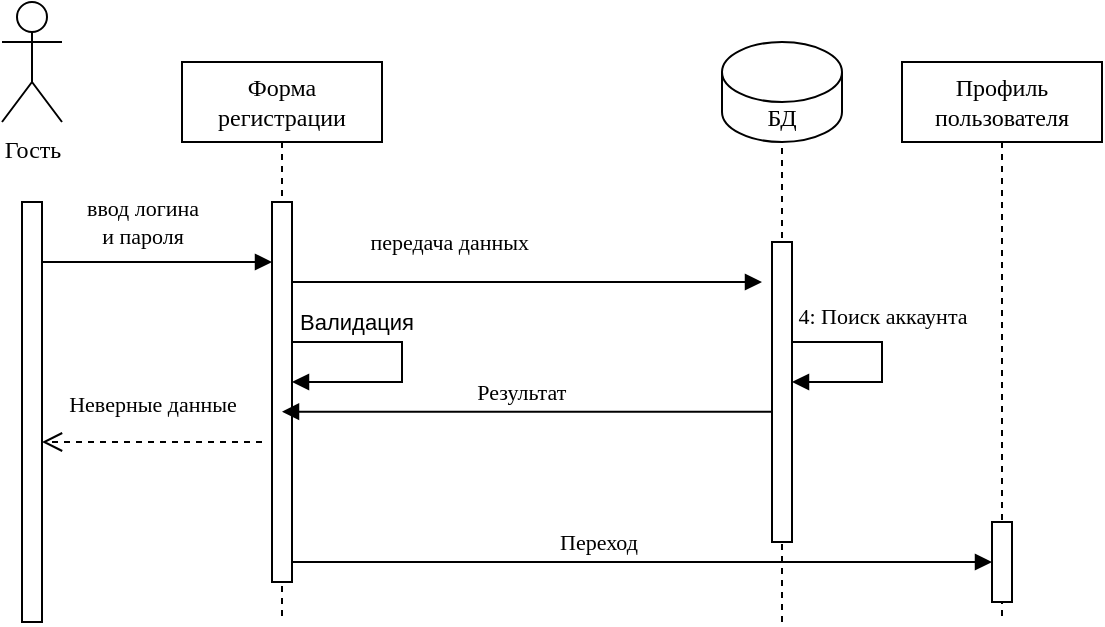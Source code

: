 <mxfile version="24.7.17">
  <diagram name="Page-1" id="2YBvvXClWsGukQMizWep">
    <mxGraphModel dx="812" dy="549" grid="1" gridSize="10" guides="1" tooltips="1" connect="1" arrows="1" fold="1" page="1" pageScale="1" pageWidth="850" pageHeight="1100" math="0" shadow="0">
      <root>
        <mxCell id="0" />
        <mxCell id="1" parent="0" />
        <mxCell id="aM9ryv3xv72pqoxQDRHE-1" value="Форма регистрации" style="shape=umlLifeline;perimeter=lifelinePerimeter;whiteSpace=wrap;html=1;container=0;dropTarget=0;collapsible=0;recursiveResize=0;outlineConnect=0;portConstraint=eastwest;newEdgeStyle={&quot;edgeStyle&quot;:&quot;elbowEdgeStyle&quot;,&quot;elbow&quot;:&quot;vertical&quot;,&quot;curved&quot;:0,&quot;rounded&quot;:0};fontFamily=Times New Roman;" parent="1" vertex="1">
          <mxGeometry x="250" y="210" width="100" height="280" as="geometry" />
        </mxCell>
        <mxCell id="aM9ryv3xv72pqoxQDRHE-2" value="" style="html=1;points=[];perimeter=orthogonalPerimeter;outlineConnect=0;targetShapes=umlLifeline;portConstraint=eastwest;newEdgeStyle={&quot;edgeStyle&quot;:&quot;elbowEdgeStyle&quot;,&quot;elbow&quot;:&quot;vertical&quot;,&quot;curved&quot;:0,&quot;rounded&quot;:0};fontFamily=Times New Roman;" parent="aM9ryv3xv72pqoxQDRHE-1" vertex="1">
          <mxGeometry x="45" y="70" width="10" height="190" as="geometry" />
        </mxCell>
        <mxCell id="gNB9MmefKthPx4yXdI92-1" value="" style="endArrow=block;html=1;rounded=0;endFill=1;" parent="aM9ryv3xv72pqoxQDRHE-1" edge="1">
          <mxGeometry width="50" height="50" relative="1" as="geometry">
            <mxPoint x="55" y="140" as="sourcePoint" />
            <mxPoint x="55" y="160" as="targetPoint" />
            <Array as="points">
              <mxPoint x="110" y="140" />
              <mxPoint x="110" y="160" />
              <mxPoint x="80" y="160" />
            </Array>
          </mxGeometry>
        </mxCell>
        <mxCell id="gNB9MmefKthPx4yXdI92-4" value="Валидация" style="edgeLabel;html=1;align=center;verticalAlign=middle;resizable=0;points=[];" parent="gNB9MmefKthPx4yXdI92-1" vertex="1" connectable="0">
          <mxGeometry x="0.515" y="1" relative="1" as="geometry">
            <mxPoint y="-31" as="offset" />
          </mxGeometry>
        </mxCell>
        <mxCell id="Myq37gHaifwHrUv0UT9n-3" value="Гость" style="shape=umlActor;verticalLabelPosition=bottom;verticalAlign=top;html=1;outlineConnect=0;fontFamily=Times New Roman;" parent="1" vertex="1">
          <mxGeometry x="160" y="180" width="30" height="60" as="geometry" />
        </mxCell>
        <mxCell id="Myq37gHaifwHrUv0UT9n-9" value="" style="html=1;points=[];perimeter=orthogonalPerimeter;outlineConnect=0;targetShapes=umlLifeline;portConstraint=eastwest;newEdgeStyle={&quot;edgeStyle&quot;:&quot;elbowEdgeStyle&quot;,&quot;elbow&quot;:&quot;vertical&quot;,&quot;curved&quot;:0,&quot;rounded&quot;:0};fontFamily=Times New Roman;" parent="1" vertex="1">
          <mxGeometry x="170" y="280" width="10" height="210" as="geometry" />
        </mxCell>
        <mxCell id="Myq37gHaifwHrUv0UT9n-10" value="" style="endArrow=block;html=1;rounded=0;endFill=1;fontFamily=Times New Roman;" parent="1" edge="1">
          <mxGeometry width="50" height="50" relative="1" as="geometry">
            <mxPoint x="180" y="310" as="sourcePoint" />
            <mxPoint x="295" y="310" as="targetPoint" />
          </mxGeometry>
        </mxCell>
        <mxCell id="Myq37gHaifwHrUv0UT9n-11" value="&amp;nbsp;ввод логина&amp;nbsp;&lt;div&gt;и пароля&lt;/div&gt;" style="edgeLabel;html=1;align=center;verticalAlign=middle;resizable=0;points=[];fontFamily=Times New Roman;" parent="Myq37gHaifwHrUv0UT9n-10" vertex="1" connectable="0">
          <mxGeometry x="-0.561" relative="1" as="geometry">
            <mxPoint x="25" y="-20" as="offset" />
          </mxGeometry>
        </mxCell>
        <mxCell id="Myq37gHaifwHrUv0UT9n-12" value="Неверные данные" style="html=1;verticalAlign=bottom;endArrow=open;dashed=1;endSize=8;edgeStyle=elbowEdgeStyle;elbow=vertical;curved=0;rounded=0;fontFamily=Times New Roman;" parent="1" edge="1">
          <mxGeometry y="-10" relative="1" as="geometry">
            <mxPoint x="180" y="400" as="targetPoint" />
            <Array as="points">
              <mxPoint x="290" y="400" />
            </Array>
            <mxPoint x="290" y="400" as="sourcePoint" />
            <mxPoint as="offset" />
          </mxGeometry>
        </mxCell>
        <mxCell id="Myq37gHaifwHrUv0UT9n-13" value="" style="endArrow=block;html=1;rounded=0;endFill=1;fontFamily=Times New Roman;" parent="1" source="Myq37gHaifwHrUv0UT9n-21" target="Myq37gHaifwHrUv0UT9n-21" edge="1">
          <mxGeometry relative="1" as="geometry">
            <mxPoint x="590" y="350" as="sourcePoint" />
            <mxPoint x="580" y="340" as="targetPoint" />
            <Array as="points">
              <mxPoint x="600" y="350" />
              <mxPoint x="600" y="370" />
              <mxPoint x="580" y="370" />
            </Array>
          </mxGeometry>
        </mxCell>
        <mxCell id="Myq37gHaifwHrUv0UT9n-14" value="4: Поиск аккаунта" style="edgeLabel;resizable=0;html=1;;align=center;verticalAlign=middle;fontFamily=Times New Roman;" parent="Myq37gHaifwHrUv0UT9n-13" connectable="0" vertex="1">
          <mxGeometry relative="1" as="geometry">
            <mxPoint y="-23" as="offset" />
          </mxGeometry>
        </mxCell>
        <mxCell id="Myq37gHaifwHrUv0UT9n-17" value="БД" style="shape=cylinder3;whiteSpace=wrap;html=1;boundedLbl=1;backgroundOutline=1;size=15;fontFamily=Times New Roman;" parent="1" vertex="1">
          <mxGeometry x="520" y="200" width="60" height="50" as="geometry" />
        </mxCell>
        <mxCell id="Myq37gHaifwHrUv0UT9n-24" value="" style="endArrow=none;dashed=1;html=1;rounded=0;entryX=0.5;entryY=1;entryDx=0;entryDy=0;entryPerimeter=0;fontFamily=Times New Roman;" parent="1" target="Myq37gHaifwHrUv0UT9n-17" edge="1">
          <mxGeometry width="50" height="50" relative="1" as="geometry">
            <mxPoint x="550" y="490" as="sourcePoint" />
            <mxPoint x="550" y="260" as="targetPoint" />
          </mxGeometry>
        </mxCell>
        <mxCell id="Myq37gHaifwHrUv0UT9n-21" value="" style="html=1;points=[];perimeter=orthogonalPerimeter;outlineConnect=0;targetShapes=umlLifeline;portConstraint=eastwest;newEdgeStyle={&quot;edgeStyle&quot;:&quot;elbowEdgeStyle&quot;,&quot;elbow&quot;:&quot;vertical&quot;,&quot;curved&quot;:0,&quot;rounded&quot;:0};fontFamily=Times New Roman;" parent="1" vertex="1">
          <mxGeometry x="545" y="300" width="10" height="150" as="geometry" />
        </mxCell>
        <mxCell id="Myq37gHaifwHrUv0UT9n-28" value="" style="endArrow=none;html=1;rounded=0;endFill=0;startArrow=block;startFill=1;fontFamily=Times New Roman;" parent="1" source="aM9ryv3xv72pqoxQDRHE-1" edge="1">
          <mxGeometry relative="1" as="geometry">
            <mxPoint x="425" y="384.83" as="sourcePoint" />
            <mxPoint x="545.0" y="384.83" as="targetPoint" />
          </mxGeometry>
        </mxCell>
        <mxCell id="Myq37gHaifwHrUv0UT9n-29" value="&amp;nbsp;Результат" style="edgeLabel;resizable=0;html=1;;align=center;verticalAlign=middle;fontFamily=Times New Roman;" parent="Myq37gHaifwHrUv0UT9n-28" connectable="0" vertex="1">
          <mxGeometry relative="1" as="geometry">
            <mxPoint x="-5" y="-10" as="offset" />
          </mxGeometry>
        </mxCell>
        <mxCell id="Myq37gHaifwHrUv0UT9n-30" value="Профиль пользователя" style="shape=umlLifeline;perimeter=lifelinePerimeter;whiteSpace=wrap;html=1;container=0;dropTarget=0;collapsible=0;recursiveResize=0;outlineConnect=0;portConstraint=eastwest;newEdgeStyle={&quot;edgeStyle&quot;:&quot;elbowEdgeStyle&quot;,&quot;elbow&quot;:&quot;vertical&quot;,&quot;curved&quot;:0,&quot;rounded&quot;:0};fontFamily=Times New Roman;" parent="1" vertex="1">
          <mxGeometry x="610" y="210" width="100" height="280" as="geometry" />
        </mxCell>
        <mxCell id="Myq37gHaifwHrUv0UT9n-31" style="edgeStyle=elbowEdgeStyle;rounded=0;orthogonalLoop=1;jettySize=auto;html=1;elbow=vertical;curved=0;fontFamily=Times New Roman;" parent="Myq37gHaifwHrUv0UT9n-30" source="Myq37gHaifwHrUv0UT9n-32" target="Myq37gHaifwHrUv0UT9n-30" edge="1">
          <mxGeometry relative="1" as="geometry" />
        </mxCell>
        <mxCell id="Myq37gHaifwHrUv0UT9n-32" value="" style="html=1;points=[];perimeter=orthogonalPerimeter;outlineConnect=0;targetShapes=umlLifeline;portConstraint=eastwest;newEdgeStyle={&quot;edgeStyle&quot;:&quot;elbowEdgeStyle&quot;,&quot;elbow&quot;:&quot;vertical&quot;,&quot;curved&quot;:0,&quot;rounded&quot;:0};fontFamily=Times New Roman;" parent="Myq37gHaifwHrUv0UT9n-30" vertex="1">
          <mxGeometry x="45" y="230" width="10" height="40" as="geometry" />
        </mxCell>
        <mxCell id="Myq37gHaifwHrUv0UT9n-35" value="" style="endArrow=block;html=1;rounded=0;endFill=1;fontFamily=Times New Roman;" parent="1" source="aM9ryv3xv72pqoxQDRHE-2" edge="1">
          <mxGeometry relative="1" as="geometry">
            <mxPoint x="425" y="460" as="sourcePoint" />
            <mxPoint x="655" y="460" as="targetPoint" />
          </mxGeometry>
        </mxCell>
        <mxCell id="Myq37gHaifwHrUv0UT9n-36" value="Переход" style="edgeLabel;resizable=0;html=1;;align=center;verticalAlign=middle;labelBackgroundColor=none;fontFamily=Times New Roman;" parent="Myq37gHaifwHrUv0UT9n-35" connectable="0" vertex="1">
          <mxGeometry relative="1" as="geometry">
            <mxPoint x="-22" y="-10" as="offset" />
          </mxGeometry>
        </mxCell>
        <mxCell id="O2dkcbSxclQQjyFIJM64-1" value="" style="endArrow=block;html=1;rounded=0;endFill=1;fontFamily=Times New Roman;" parent="1" source="aM9ryv3xv72pqoxQDRHE-2" edge="1">
          <mxGeometry width="50" height="50" relative="1" as="geometry">
            <mxPoint x="310" y="320" as="sourcePoint" />
            <mxPoint x="540" y="320" as="targetPoint" />
          </mxGeometry>
        </mxCell>
        <mxCell id="O2dkcbSxclQQjyFIJM64-2" value="&amp;nbsp;передача данных" style="edgeLabel;html=1;align=center;verticalAlign=middle;resizable=0;points=[];fontFamily=Times New Roman;" parent="O2dkcbSxclQQjyFIJM64-1" vertex="1" connectable="0">
          <mxGeometry x="-0.561" relative="1" as="geometry">
            <mxPoint x="25" y="-20" as="offset" />
          </mxGeometry>
        </mxCell>
      </root>
    </mxGraphModel>
  </diagram>
</mxfile>
